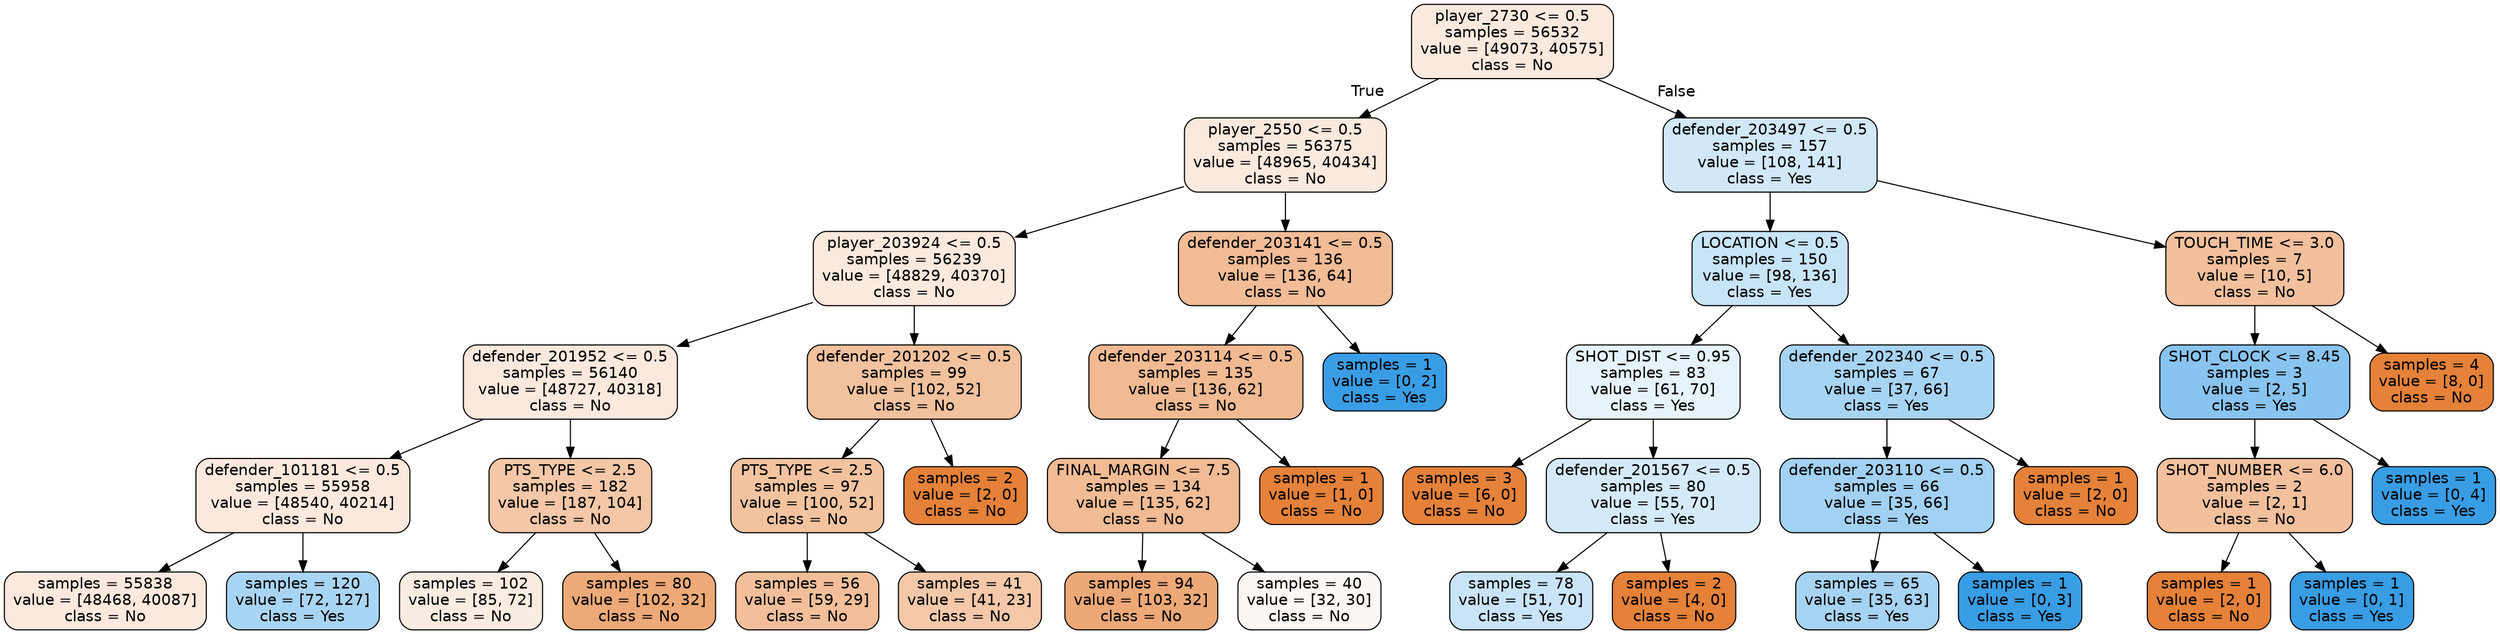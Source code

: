 digraph Tree {
node [shape=box, style="filled, rounded", color="black", fontname=helvetica] ;
edge [fontname=helvetica] ;
0 [label="player_2730 <= 0.5\nsamples = 56532\nvalue = [49073, 40575]\nclass = No", fillcolor="#fae9dd"] ;
1 [label="player_2550 <= 0.5\nsamples = 56375\nvalue = [48965, 40434]\nclass = No", fillcolor="#fae9dd"] ;
0 -> 1 [labeldistance=2.5, labelangle=45, headlabel="True"] ;
2 [label="player_203924 <= 0.5\nsamples = 56239\nvalue = [48829, 40370]\nclass = No", fillcolor="#fae9dd"] ;
1 -> 2 ;
3 [label="defender_201952 <= 0.5\nsamples = 56140\nvalue = [48727, 40318]\nclass = No", fillcolor="#fbe9dd"] ;
2 -> 3 ;
4 [label="defender_101181 <= 0.5\nsamples = 55958\nvalue = [48540, 40214]\nclass = No", fillcolor="#fbe9dd"] ;
3 -> 4 ;
5 [label="samples = 55838\nvalue = [48468, 40087]\nclass = No", fillcolor="#fbe9dd"] ;
4 -> 5 ;
6 [label="samples = 120\nvalue = [72, 127]\nclass = Yes", fillcolor="#a9d5f4"] ;
4 -> 6 ;
7 [label="PTS_TYPE <= 2.5\nsamples = 182\nvalue = [187, 104]\nclass = No", fillcolor="#f3c7a7"] ;
3 -> 7 ;
8 [label="samples = 102\nvalue = [85, 72]\nclass = No", fillcolor="#fbece1"] ;
7 -> 8 ;
9 [label="samples = 80\nvalue = [102, 32]\nclass = No", fillcolor="#eda977"] ;
7 -> 9 ;
10 [label="defender_201202 <= 0.5\nsamples = 99\nvalue = [102, 52]\nclass = No", fillcolor="#f2c19e"] ;
2 -> 10 ;
11 [label="PTS_TYPE <= 2.5\nsamples = 97\nvalue = [100, 52]\nclass = No", fillcolor="#f3c3a0"] ;
10 -> 11 ;
12 [label="samples = 56\nvalue = [59, 29]\nclass = No", fillcolor="#f2bf9a"] ;
11 -> 12 ;
13 [label="samples = 41\nvalue = [41, 23]\nclass = No", fillcolor="#f4c8a8"] ;
11 -> 13 ;
14 [label="samples = 2\nvalue = [2, 0]\nclass = No", fillcolor="#e58139"] ;
10 -> 14 ;
15 [label="defender_203141 <= 0.5\nsamples = 136\nvalue = [136, 64]\nclass = No", fillcolor="#f1bc96"] ;
1 -> 15 ;
16 [label="defender_203114 <= 0.5\nsamples = 135\nvalue = [136, 62]\nclass = No", fillcolor="#f1ba93"] ;
15 -> 16 ;
17 [label="FINAL_MARGIN <= 7.5\nsamples = 134\nvalue = [135, 62]\nclass = No", fillcolor="#f1bb94"] ;
16 -> 17 ;
18 [label="samples = 94\nvalue = [103, 32]\nclass = No", fillcolor="#eda877"] ;
17 -> 18 ;
19 [label="samples = 40\nvalue = [32, 30]\nclass = No", fillcolor="#fdf7f3"] ;
17 -> 19 ;
20 [label="samples = 1\nvalue = [1, 0]\nclass = No", fillcolor="#e58139"] ;
16 -> 20 ;
21 [label="samples = 1\nvalue = [0, 2]\nclass = Yes", fillcolor="#399de5"] ;
15 -> 21 ;
22 [label="defender_203497 <= 0.5\nsamples = 157\nvalue = [108, 141]\nclass = Yes", fillcolor="#d1e8f9"] ;
0 -> 22 [labeldistance=2.5, labelangle=-45, headlabel="False"] ;
23 [label="LOCATION <= 0.5\nsamples = 150\nvalue = [98, 136]\nclass = Yes", fillcolor="#c8e4f8"] ;
22 -> 23 ;
24 [label="SHOT_DIST <= 0.95\nsamples = 83\nvalue = [61, 70]\nclass = Yes", fillcolor="#e6f2fc"] ;
23 -> 24 ;
25 [label="samples = 3\nvalue = [6, 0]\nclass = No", fillcolor="#e58139"] ;
24 -> 25 ;
26 [label="defender_201567 <= 0.5\nsamples = 80\nvalue = [55, 70]\nclass = Yes", fillcolor="#d5eaf9"] ;
24 -> 26 ;
27 [label="samples = 78\nvalue = [51, 70]\nclass = Yes", fillcolor="#c9e4f8"] ;
26 -> 27 ;
28 [label="samples = 2\nvalue = [4, 0]\nclass = No", fillcolor="#e58139"] ;
26 -> 28 ;
29 [label="defender_202340 <= 0.5\nsamples = 67\nvalue = [37, 66]\nclass = Yes", fillcolor="#a8d4f4"] ;
23 -> 29 ;
30 [label="defender_203110 <= 0.5\nsamples = 66\nvalue = [35, 66]\nclass = Yes", fillcolor="#a2d1f3"] ;
29 -> 30 ;
31 [label="samples = 65\nvalue = [35, 63]\nclass = Yes", fillcolor="#a7d3f3"] ;
30 -> 31 ;
32 [label="samples = 1\nvalue = [0, 3]\nclass = Yes", fillcolor="#399de5"] ;
30 -> 32 ;
33 [label="samples = 1\nvalue = [2, 0]\nclass = No", fillcolor="#e58139"] ;
29 -> 33 ;
34 [label="TOUCH_TIME <= 3.0\nsamples = 7\nvalue = [10, 5]\nclass = No", fillcolor="#f2c09c"] ;
22 -> 34 ;
35 [label="SHOT_CLOCK <= 8.45\nsamples = 3\nvalue = [2, 5]\nclass = Yes", fillcolor="#88c4ef"] ;
34 -> 35 ;
36 [label="SHOT_NUMBER <= 6.0\nsamples = 2\nvalue = [2, 1]\nclass = No", fillcolor="#f2c09c"] ;
35 -> 36 ;
37 [label="samples = 1\nvalue = [2, 0]\nclass = No", fillcolor="#e58139"] ;
36 -> 37 ;
38 [label="samples = 1\nvalue = [0, 1]\nclass = Yes", fillcolor="#399de5"] ;
36 -> 38 ;
39 [label="samples = 1\nvalue = [0, 4]\nclass = Yes", fillcolor="#399de5"] ;
35 -> 39 ;
40 [label="samples = 4\nvalue = [8, 0]\nclass = No", fillcolor="#e58139"] ;
34 -> 40 ;
}